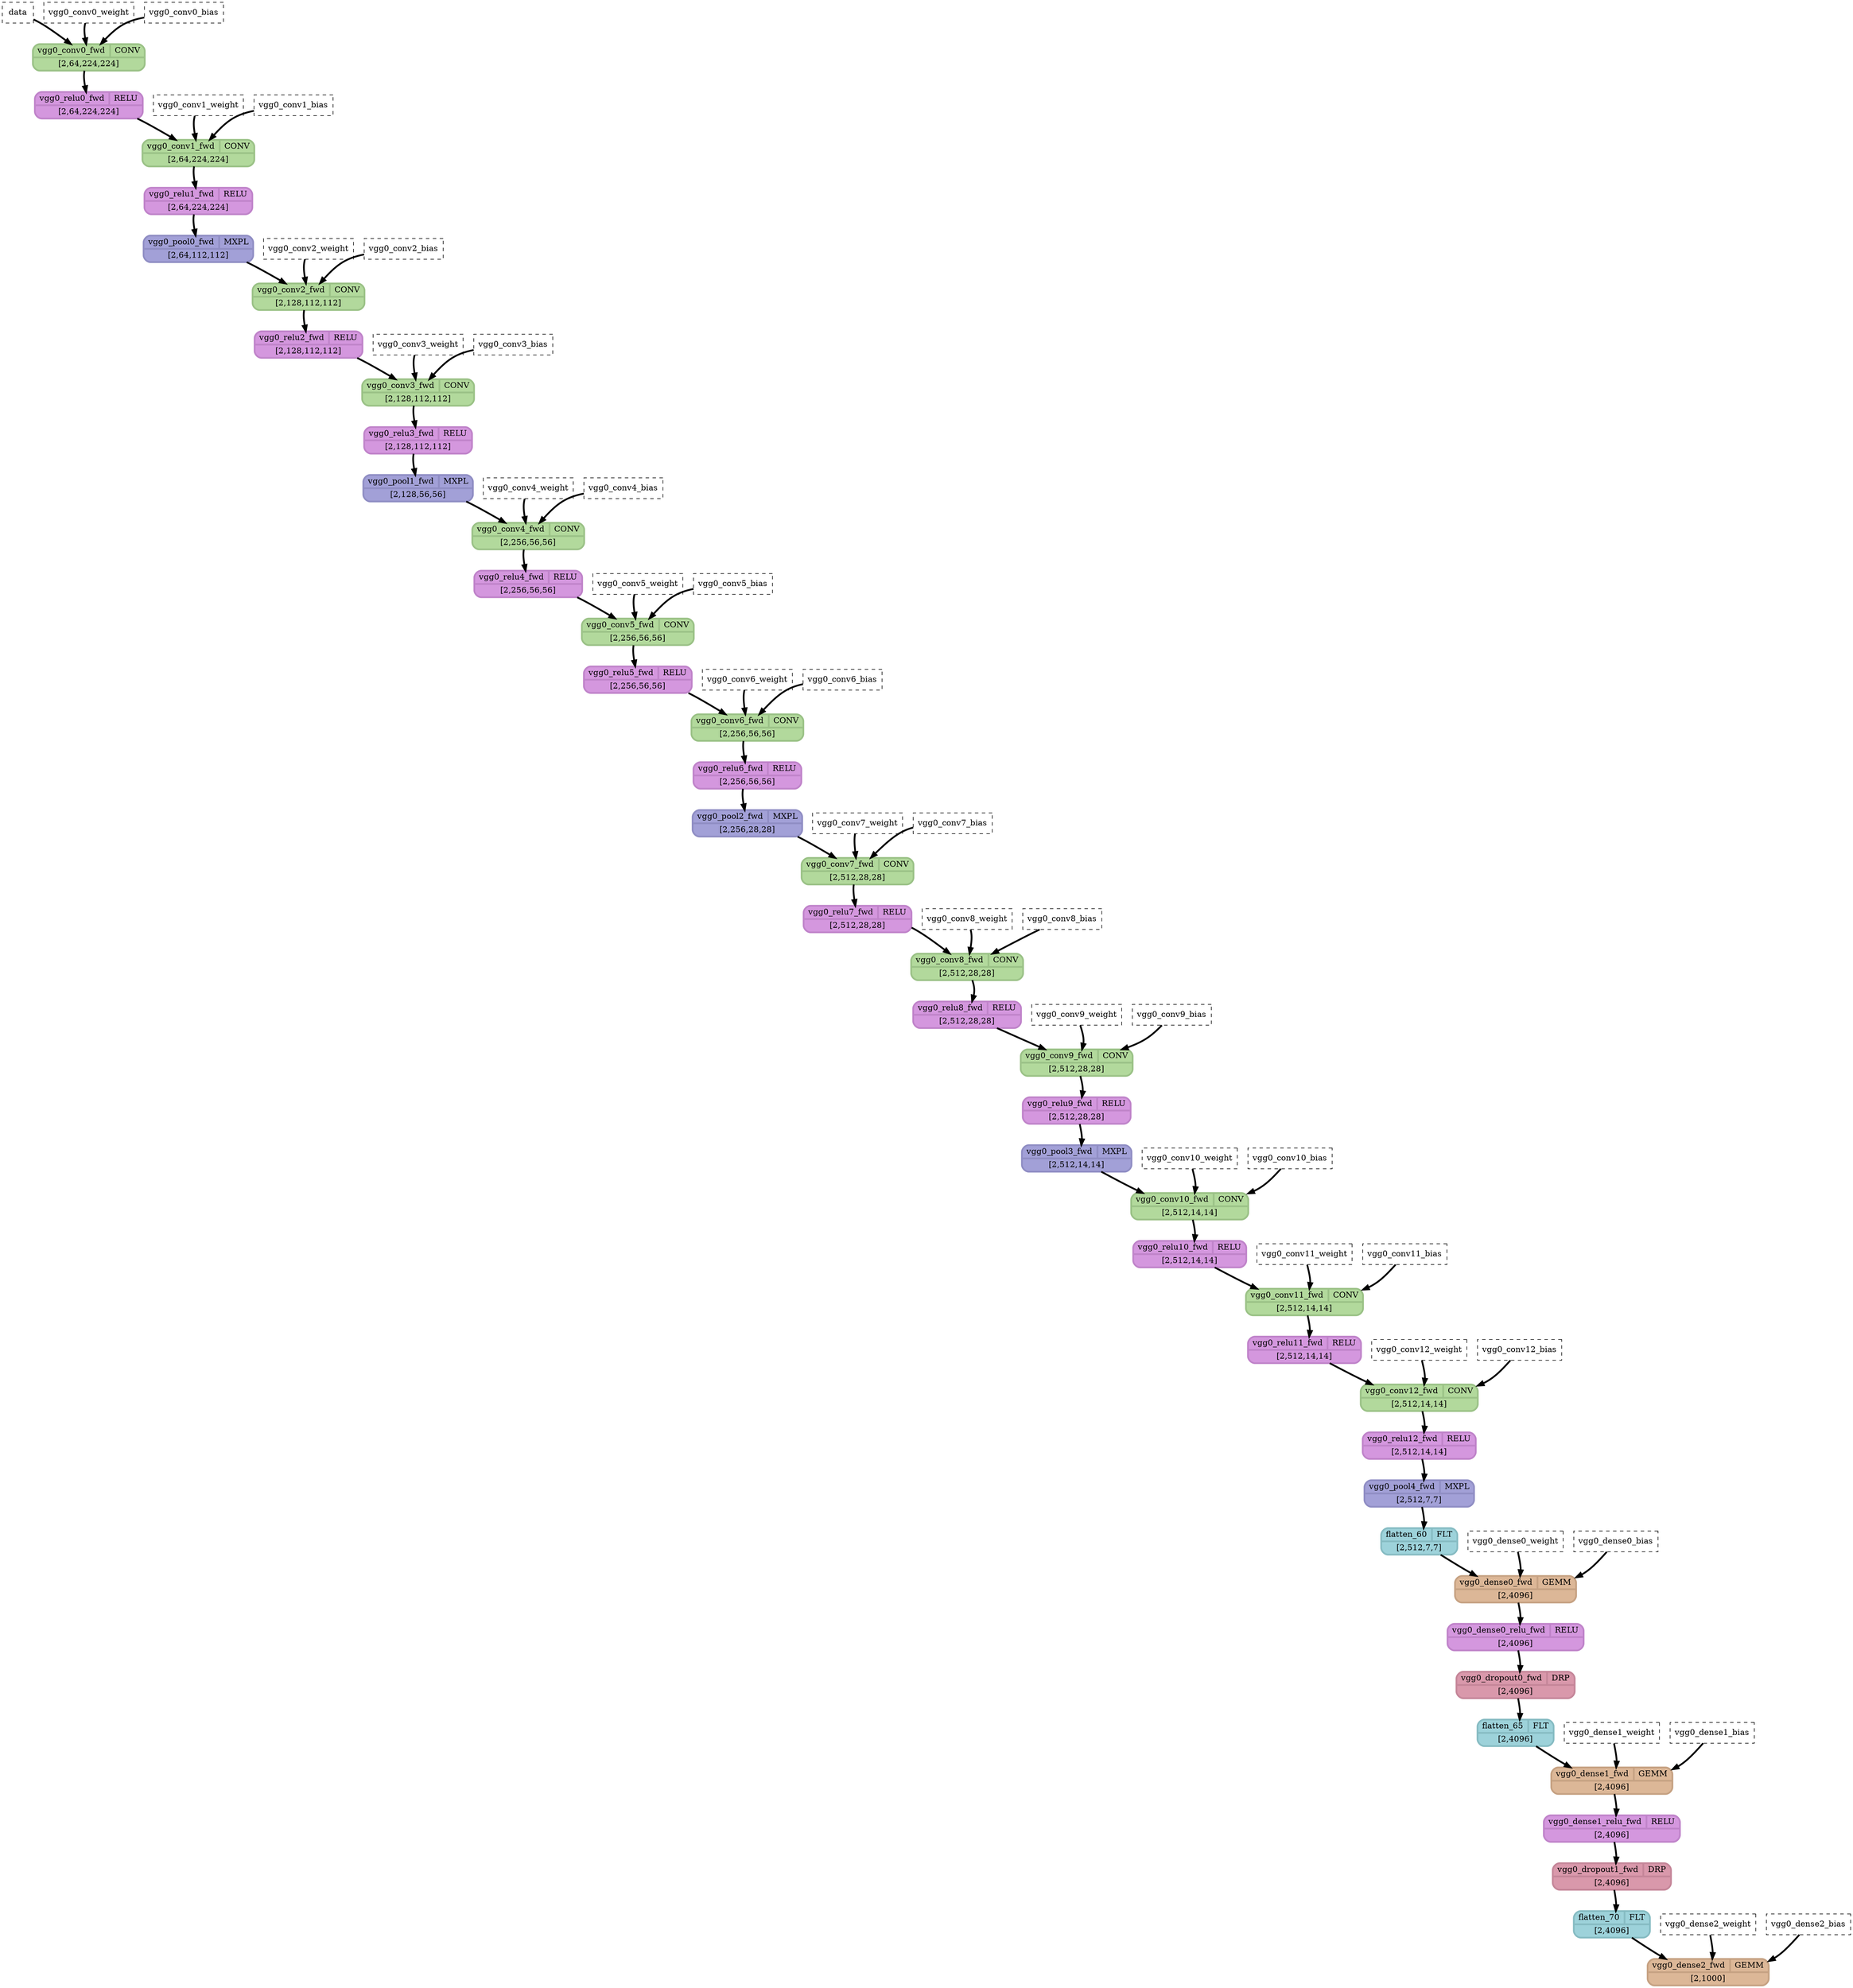 strict digraph {
  graph [
    rankdir="TB"
    overlap=prism
    overlap_shrink=true
    splines=curved
  ];
  node [
    shape=Mrecord
  ];
  edge [
    penwidth=3
  ];

  // Node definitions.
  "data" [
    id=0
    name="data"
    type=constant_input
    label="data"
    inputs=""
    outputs=""
    shape=box
    style="filled,dashed"
    fillcolor="white"
  ];
  "vgg0_conv0_weight" [
    id=1
    name="vgg0_conv0_weight"
    type=constant_input
    label="vgg0_conv0_weight"
    inputs=""
    outputs=""
    shape=box
    style="filled,dashed"
    fillcolor="white"
  ];
  "vgg0_conv0_bias" [
    id=2
    name="vgg0_conv0_bias"
    type=constant_input
    label="vgg0_conv0_bias"
    inputs=""
    outputs=""
    shape=box
    style="filled,dashed"
    fillcolor="white"
  ];
  "vgg0_conv0_fwd" [
    id=3
    name="vgg0_conv0_fwd"
    type=Conv
    label="{ {vgg0_conv0_fwd  | CONV} | [2,64,224,224] }"
    inputs="data;vgg0_conv0_weight;vgg0_conv0_bias"
    outputs="vgg0_conv0_fwd"
    penwidth=3
    style=filled
    color="#9bc287"
    fontcolor="#000000"
    fillcolor="#b2d99c"
  ];
  "vgg0_relu0_fwd" [
    id=4
    name="vgg0_relu0_fwd"
    type=Relu
    label="{ {vgg0_relu0_fwd  | RELU} | [2,64,224,224] }"
    inputs="vgg0_conv0_fwd"
    outputs="vgg0_relu0_fwd"
    penwidth=3
    style=filled
    color="#c084ca"
    fontcolor="#000000"
    fillcolor="#d497de"
  ];
  "vgg0_conv1_weight" [
    id=5
    name="vgg0_conv1_weight"
    type=constant_input
    label="vgg0_conv1_weight"
    inputs=""
    outputs=""
    shape=box
    style="filled,dashed"
    fillcolor="white"
  ];
  "vgg0_conv1_bias" [
    id=6
    name="vgg0_conv1_bias"
    type=constant_input
    label="vgg0_conv1_bias"
    inputs=""
    outputs=""
    shape=box
    style="filled,dashed"
    fillcolor="white"
  ];
  "vgg0_conv1_fwd" [
    id=7
    name="vgg0_conv1_fwd"
    type=Conv
    label="{ {vgg0_conv1_fwd  | CONV} | [2,64,224,224] }"
    inputs="vgg0_relu0_fwd;vgg0_conv1_weight;vgg0_conv1_bias"
    outputs="vgg0_conv1_fwd"
    penwidth=3
    style=filled
    color="#9bc287"
    fontcolor="#000000"
    fillcolor="#b2d99c"
  ];
  "vgg0_relu1_fwd" [
    id=8
    name="vgg0_relu1_fwd"
    type=Relu
    label="{ {vgg0_relu1_fwd  | RELU} | [2,64,224,224] }"
    inputs="vgg0_conv1_fwd"
    outputs="vgg0_relu1_fwd"
    penwidth=3
    style=filled
    color="#c084ca"
    fontcolor="#000000"
    fillcolor="#d497de"
  ];
  "vgg0_pool0_fwd" [
    id=9
    name="vgg0_pool0_fwd"
    type=MaxPool
    label="{ {vgg0_pool0_fwd  | MXPL} | [2,64,112,112] }"
    inputs="vgg0_relu1_fwd"
    outputs="vgg0_pool0_fwd"
    penwidth=3
    style=filled
    color="#908ec4"
    fontcolor="#000000"
    fillcolor="#a2a0d7"
  ];
  "vgg0_conv2_weight" [
    id=10
    name="vgg0_conv2_weight"
    type=constant_input
    label="vgg0_conv2_weight"
    inputs=""
    outputs=""
    shape=box
    style="filled,dashed"
    fillcolor="white"
  ];
  "vgg0_conv2_bias" [
    id=11
    name="vgg0_conv2_bias"
    type=constant_input
    label="vgg0_conv2_bias"
    inputs=""
    outputs=""
    shape=box
    style="filled,dashed"
    fillcolor="white"
  ];
  "vgg0_conv2_fwd" [
    id=12
    name="vgg0_conv2_fwd"
    type=Conv
    label="{ {vgg0_conv2_fwd  | CONV} | [2,128,112,112] }"
    inputs="vgg0_pool0_fwd;vgg0_conv2_weight;vgg0_conv2_bias"
    outputs="vgg0_conv2_fwd"
    penwidth=3
    style=filled
    color="#9bc287"
    fontcolor="#000000"
    fillcolor="#b2d99c"
  ];
  "vgg0_relu2_fwd" [
    id=13
    name="vgg0_relu2_fwd"
    type=Relu
    label="{ {vgg0_relu2_fwd  | RELU} | [2,128,112,112] }"
    inputs="vgg0_conv2_fwd"
    outputs="vgg0_relu2_fwd"
    penwidth=3
    style=filled
    color="#c084ca"
    fontcolor="#000000"
    fillcolor="#d497de"
  ];
  "vgg0_conv3_weight" [
    id=14
    name="vgg0_conv3_weight"
    type=constant_input
    label="vgg0_conv3_weight"
    inputs=""
    outputs=""
    shape=box
    style="filled,dashed"
    fillcolor="white"
  ];
  "vgg0_conv3_bias" [
    id=15
    name="vgg0_conv3_bias"
    type=constant_input
    label="vgg0_conv3_bias"
    inputs=""
    outputs=""
    shape=box
    style="filled,dashed"
    fillcolor="white"
  ];
  "vgg0_conv3_fwd" [
    id=16
    name="vgg0_conv3_fwd"
    type=Conv
    label="{ {vgg0_conv3_fwd  | CONV} | [2,128,112,112] }"
    inputs="vgg0_relu2_fwd;vgg0_conv3_weight;vgg0_conv3_bias"
    outputs="vgg0_conv3_fwd"
    penwidth=3
    style=filled
    color="#9bc287"
    fontcolor="#000000"
    fillcolor="#b2d99c"
  ];
  "vgg0_relu3_fwd" [
    id=17
    name="vgg0_relu3_fwd"
    type=Relu
    label="{ {vgg0_relu3_fwd  | RELU} | [2,128,112,112] }"
    inputs="vgg0_conv3_fwd"
    outputs="vgg0_relu3_fwd"
    penwidth=3
    style=filled
    color="#c084ca"
    fontcolor="#000000"
    fillcolor="#d497de"
  ];
  "vgg0_pool1_fwd" [
    id=18
    name="vgg0_pool1_fwd"
    type=MaxPool
    label="{ {vgg0_pool1_fwd  | MXPL} | [2,128,56,56] }"
    inputs="vgg0_relu3_fwd"
    outputs="vgg0_pool1_fwd"
    penwidth=3
    style=filled
    color="#908ec4"
    fontcolor="#000000"
    fillcolor="#a2a0d7"
  ];
  "vgg0_conv4_weight" [
    id=19
    name="vgg0_conv4_weight"
    type=constant_input
    label="vgg0_conv4_weight"
    inputs=""
    outputs=""
    shape=box
    style="filled,dashed"
    fillcolor="white"
  ];
  "vgg0_conv4_bias" [
    id=20
    name="vgg0_conv4_bias"
    type=constant_input
    label="vgg0_conv4_bias"
    inputs=""
    outputs=""
    shape=box
    style="filled,dashed"
    fillcolor="white"
  ];
  "vgg0_conv4_fwd" [
    id=21
    name="vgg0_conv4_fwd"
    type=Conv
    label="{ {vgg0_conv4_fwd  | CONV} | [2,256,56,56] }"
    inputs="vgg0_pool1_fwd;vgg0_conv4_weight;vgg0_conv4_bias"
    outputs="vgg0_conv4_fwd"
    penwidth=3
    style=filled
    color="#9bc287"
    fontcolor="#000000"
    fillcolor="#b2d99c"
  ];
  "vgg0_relu4_fwd" [
    id=22
    name="vgg0_relu4_fwd"
    type=Relu
    label="{ {vgg0_relu4_fwd  | RELU} | [2,256,56,56] }"
    inputs="vgg0_conv4_fwd"
    outputs="vgg0_relu4_fwd"
    penwidth=3
    style=filled
    color="#c084ca"
    fontcolor="#000000"
    fillcolor="#d497de"
  ];
  "vgg0_conv5_weight" [
    id=23
    name="vgg0_conv5_weight"
    type=constant_input
    label="vgg0_conv5_weight"
    inputs=""
    outputs=""
    shape=box
    style="filled,dashed"
    fillcolor="white"
  ];
  "vgg0_conv5_bias" [
    id=24
    name="vgg0_conv5_bias"
    type=constant_input
    label="vgg0_conv5_bias"
    inputs=""
    outputs=""
    shape=box
    style="filled,dashed"
    fillcolor="white"
  ];
  "vgg0_conv5_fwd" [
    id=25
    name="vgg0_conv5_fwd"
    type=Conv
    label="{ {vgg0_conv5_fwd  | CONV} | [2,256,56,56] }"
    inputs="vgg0_relu4_fwd;vgg0_conv5_weight;vgg0_conv5_bias"
    outputs="vgg0_conv5_fwd"
    penwidth=3
    style=filled
    color="#9bc287"
    fontcolor="#000000"
    fillcolor="#b2d99c"
  ];
  "vgg0_relu5_fwd" [
    id=26
    name="vgg0_relu5_fwd"
    type=Relu
    label="{ {vgg0_relu5_fwd  | RELU} | [2,256,56,56] }"
    inputs="vgg0_conv5_fwd"
    outputs="vgg0_relu5_fwd"
    penwidth=3
    style=filled
    color="#c084ca"
    fontcolor="#000000"
    fillcolor="#d497de"
  ];
  "vgg0_conv6_weight" [
    id=27
    name="vgg0_conv6_weight"
    type=constant_input
    label="vgg0_conv6_weight"
    inputs=""
    outputs=""
    shape=box
    style="filled,dashed"
    fillcolor="white"
  ];
  "vgg0_conv6_bias" [
    id=28
    name="vgg0_conv6_bias"
    type=constant_input
    label="vgg0_conv6_bias"
    inputs=""
    outputs=""
    shape=box
    style="filled,dashed"
    fillcolor="white"
  ];
  "vgg0_conv6_fwd" [
    id=29
    name="vgg0_conv6_fwd"
    type=Conv
    label="{ {vgg0_conv6_fwd  | CONV} | [2,256,56,56] }"
    inputs="vgg0_relu5_fwd;vgg0_conv6_weight;vgg0_conv6_bias"
    outputs="vgg0_conv6_fwd"
    penwidth=3
    style=filled
    color="#9bc287"
    fontcolor="#000000"
    fillcolor="#b2d99c"
  ];
  "vgg0_relu6_fwd" [
    id=30
    name="vgg0_relu6_fwd"
    type=Relu
    label="{ {vgg0_relu6_fwd  | RELU} | [2,256,56,56] }"
    inputs="vgg0_conv6_fwd"
    outputs="vgg0_relu6_fwd"
    penwidth=3
    style=filled
    color="#c084ca"
    fontcolor="#000000"
    fillcolor="#d497de"
  ];
  "vgg0_pool2_fwd" [
    id=31
    name="vgg0_pool2_fwd"
    type=MaxPool
    label="{ {vgg0_pool2_fwd  | MXPL} | [2,256,28,28] }"
    inputs="vgg0_relu6_fwd"
    outputs="vgg0_pool2_fwd"
    penwidth=3
    style=filled
    color="#908ec4"
    fontcolor="#000000"
    fillcolor="#a2a0d7"
  ];
  "vgg0_conv7_weight" [
    id=32
    name="vgg0_conv7_weight"
    type=constant_input
    label="vgg0_conv7_weight"
    inputs=""
    outputs=""
    shape=box
    style="filled,dashed"
    fillcolor="white"
  ];
  "vgg0_conv7_bias" [
    id=33
    name="vgg0_conv7_bias"
    type=constant_input
    label="vgg0_conv7_bias"
    inputs=""
    outputs=""
    shape=box
    style="filled,dashed"
    fillcolor="white"
  ];
  "vgg0_conv7_fwd" [
    id=34
    name="vgg0_conv7_fwd"
    type=Conv
    label="{ {vgg0_conv7_fwd  | CONV} | [2,512,28,28] }"
    inputs="vgg0_pool2_fwd;vgg0_conv7_weight;vgg0_conv7_bias"
    outputs="vgg0_conv7_fwd"
    penwidth=3
    style=filled
    color="#9bc287"
    fontcolor="#000000"
    fillcolor="#b2d99c"
  ];
  "vgg0_relu7_fwd" [
    id=35
    name="vgg0_relu7_fwd"
    type=Relu
    label="{ {vgg0_relu7_fwd  | RELU} | [2,512,28,28] }"
    inputs="vgg0_conv7_fwd"
    outputs="vgg0_relu7_fwd"
    penwidth=3
    style=filled
    color="#c084ca"
    fontcolor="#000000"
    fillcolor="#d497de"
  ];
  "vgg0_conv8_weight" [
    id=36
    name="vgg0_conv8_weight"
    type=constant_input
    label="vgg0_conv8_weight"
    inputs=""
    outputs=""
    shape=box
    style="filled,dashed"
    fillcolor="white"
  ];
  "vgg0_conv8_bias" [
    id=37
    name="vgg0_conv8_bias"
    type=constant_input
    label="vgg0_conv8_bias"
    inputs=""
    outputs=""
    shape=box
    style="filled,dashed"
    fillcolor="white"
  ];
  "vgg0_conv8_fwd" [
    id=38
    name="vgg0_conv8_fwd"
    type=Conv
    label="{ {vgg0_conv8_fwd  | CONV} | [2,512,28,28] }"
    inputs="vgg0_relu7_fwd;vgg0_conv8_weight;vgg0_conv8_bias"
    outputs="vgg0_conv8_fwd"
    penwidth=3
    style=filled
    color="#9bc287"
    fontcolor="#000000"
    fillcolor="#b2d99c"
  ];
  "vgg0_relu8_fwd" [
    id=39
    name="vgg0_relu8_fwd"
    type=Relu
    label="{ {vgg0_relu8_fwd  | RELU} | [2,512,28,28] }"
    inputs="vgg0_conv8_fwd"
    outputs="vgg0_relu8_fwd"
    penwidth=3
    style=filled
    color="#c084ca"
    fontcolor="#000000"
    fillcolor="#d497de"
  ];
  "vgg0_conv9_weight" [
    id=40
    name="vgg0_conv9_weight"
    type=constant_input
    label="vgg0_conv9_weight"
    inputs=""
    outputs=""
    shape=box
    style="filled,dashed"
    fillcolor="white"
  ];
  "vgg0_conv9_bias" [
    id=41
    name="vgg0_conv9_bias"
    type=constant_input
    label="vgg0_conv9_bias"
    inputs=""
    outputs=""
    shape=box
    style="filled,dashed"
    fillcolor="white"
  ];
  "vgg0_conv9_fwd" [
    id=42
    name="vgg0_conv9_fwd"
    type=Conv
    label="{ {vgg0_conv9_fwd  | CONV} | [2,512,28,28] }"
    inputs="vgg0_relu8_fwd;vgg0_conv9_weight;vgg0_conv9_bias"
    outputs="vgg0_conv9_fwd"
    penwidth=3
    style=filled
    color="#9bc287"
    fontcolor="#000000"
    fillcolor="#b2d99c"
  ];
  "vgg0_relu9_fwd" [
    id=43
    name="vgg0_relu9_fwd"
    type=Relu
    label="{ {vgg0_relu9_fwd  | RELU} | [2,512,28,28] }"
    inputs="vgg0_conv9_fwd"
    outputs="vgg0_relu9_fwd"
    penwidth=3
    style=filled
    color="#c084ca"
    fontcolor="#000000"
    fillcolor="#d497de"
  ];
  "vgg0_pool3_fwd" [
    id=44
    name="vgg0_pool3_fwd"
    type=MaxPool
    label="{ {vgg0_pool3_fwd  | MXPL} | [2,512,14,14] }"
    inputs="vgg0_relu9_fwd"
    outputs="vgg0_pool3_fwd"
    penwidth=3
    style=filled
    color="#908ec4"
    fontcolor="#000000"
    fillcolor="#a2a0d7"
  ];
  "vgg0_conv10_weight" [
    id=45
    name="vgg0_conv10_weight"
    type=constant_input
    label="vgg0_conv10_weight"
    inputs=""
    outputs=""
    shape=box
    style="filled,dashed"
    fillcolor="white"
  ];
  "vgg0_conv10_bias" [
    id=46
    name="vgg0_conv10_bias"
    type=constant_input
    label="vgg0_conv10_bias"
    inputs=""
    outputs=""
    shape=box
    style="filled,dashed"
    fillcolor="white"
  ];
  "vgg0_conv10_fwd" [
    id=47
    name="vgg0_conv10_fwd"
    type=Conv
    label="{ {vgg0_conv10_fwd  | CONV} | [2,512,14,14] }"
    inputs="vgg0_pool3_fwd;vgg0_conv10_weight;vgg0_conv10_bias"
    outputs="vgg0_conv10_fwd"
    penwidth=3
    style=filled
    color="#9bc287"
    fontcolor="#000000"
    fillcolor="#b2d99c"
  ];
  "vgg0_relu10_fwd" [
    id=48
    name="vgg0_relu10_fwd"
    type=Relu
    label="{ {vgg0_relu10_fwd  | RELU} | [2,512,14,14] }"
    inputs="vgg0_conv10_fwd"
    outputs="vgg0_relu10_fwd"
    penwidth=3
    style=filled
    color="#c084ca"
    fontcolor="#000000"
    fillcolor="#d497de"
  ];
  "vgg0_conv11_weight" [
    id=49
    name="vgg0_conv11_weight"
    type=constant_input
    label="vgg0_conv11_weight"
    inputs=""
    outputs=""
    shape=box
    style="filled,dashed"
    fillcolor="white"
  ];
  "vgg0_conv11_bias" [
    id=50
    name="vgg0_conv11_bias"
    type=constant_input
    label="vgg0_conv11_bias"
    inputs=""
    outputs=""
    shape=box
    style="filled,dashed"
    fillcolor="white"
  ];
  "vgg0_conv11_fwd" [
    id=51
    name="vgg0_conv11_fwd"
    type=Conv
    label="{ {vgg0_conv11_fwd  | CONV} | [2,512,14,14] }"
    inputs="vgg0_relu10_fwd;vgg0_conv11_weight;vgg0_conv11_bias"
    outputs="vgg0_conv11_fwd"
    penwidth=3
    style=filled
    color="#9bc287"
    fontcolor="#000000"
    fillcolor="#b2d99c"
  ];
  "vgg0_relu11_fwd" [
    id=52
    name="vgg0_relu11_fwd"
    type=Relu
    label="{ {vgg0_relu11_fwd  | RELU} | [2,512,14,14] }"
    inputs="vgg0_conv11_fwd"
    outputs="vgg0_relu11_fwd"
    penwidth=3
    style=filled
    color="#c084ca"
    fontcolor="#000000"
    fillcolor="#d497de"
  ];
  "vgg0_conv12_weight" [
    id=53
    name="vgg0_conv12_weight"
    type=constant_input
    label="vgg0_conv12_weight"
    inputs=""
    outputs=""
    shape=box
    style="filled,dashed"
    fillcolor="white"
  ];
  "vgg0_conv12_bias" [
    id=54
    name="vgg0_conv12_bias"
    type=constant_input
    label="vgg0_conv12_bias"
    inputs=""
    outputs=""
    shape=box
    style="filled,dashed"
    fillcolor="white"
  ];
  "vgg0_conv12_fwd" [
    id=55
    name="vgg0_conv12_fwd"
    type=Conv
    label="{ {vgg0_conv12_fwd  | CONV} | [2,512,14,14] }"
    inputs="vgg0_relu11_fwd;vgg0_conv12_weight;vgg0_conv12_bias"
    outputs="vgg0_conv12_fwd"
    penwidth=3
    style=filled
    color="#9bc287"
    fontcolor="#000000"
    fillcolor="#b2d99c"
  ];
  "vgg0_relu12_fwd" [
    id=56
    name="vgg0_relu12_fwd"
    type=Relu
    label="{ {vgg0_relu12_fwd  | RELU} | [2,512,14,14] }"
    inputs="vgg0_conv12_fwd"
    outputs="vgg0_relu12_fwd"
    penwidth=3
    style=filled
    color="#c084ca"
    fontcolor="#000000"
    fillcolor="#d497de"
  ];
  "vgg0_pool4_fwd" [
    id=57
    name="vgg0_pool4_fwd"
    type=MaxPool
    label="{ {vgg0_pool4_fwd  | MXPL} | [2,512,7,7] }"
    inputs="vgg0_relu12_fwd"
    outputs="vgg0_pool4_fwd"
    penwidth=3
    style=filled
    color="#908ec4"
    fontcolor="#000000"
    fillcolor="#a2a0d7"
  ];
  "flatten_60" [
    id=58
    name="flatten_60"
    type=Flatten
    label="{ {flatten_60  | FLT} | [2,512,7,7] }"
    inputs="vgg0_pool4_fwd"
    outputs="flatten_60"
    penwidth=3
    style=filled
    color="#87bcc3"
    fontcolor="#000000"
    fillcolor="#9dd2da"
  ];
  "vgg0_dense0_weight" [
    id=59
    name="vgg0_dense0_weight"
    type=constant_input
    label="vgg0_dense0_weight"
    inputs=""
    outputs=""
    shape=box
    style="filled,dashed"
    fillcolor="white"
  ];
  "vgg0_dense0_bias" [
    id=60
    name="vgg0_dense0_bias"
    type=constant_input
    label="vgg0_dense0_bias"
    inputs=""
    outputs=""
    shape=box
    style="filled,dashed"
    fillcolor="white"
  ];
  "vgg0_dense0_fwd" [
    id=61
    name="vgg0_dense0_fwd"
    type=Gemm
    label="{ {vgg0_dense0_fwd  | GEMM} | [2,4096] }"
    inputs="flatten_60;vgg0_dense0_weight;vgg0_dense0_bias"
    outputs="vgg0_dense0_fwd"
    penwidth=3
    style=filled
    color="#c6a283"
    fontcolor="#000000"
    fillcolor="#dcb797"
  ];
  "vgg0_dense0_relu_fwd" [
    id=62
    name="vgg0_dense0_relu_fwd"
    type=Relu
    label="{ {vgg0_dense0_relu_fwd  | RELU} | [2,4096] }"
    inputs="vgg0_dense0_fwd"
    outputs="vgg0_dense0_relu_fwd"
    penwidth=3
    style=filled
    color="#c084ca"
    fontcolor="#000000"
    fillcolor="#d497de"
  ];
  "vgg0_dropout0_fwd" [
    id=63
    name="vgg0_dropout0_fwd"
    type=Dropout
    label="{ {vgg0_dropout0_fwd  | DRP} | [2,4096] }"
    inputs="vgg0_dense0_relu_fwd"
    outputs="vgg0_dropout0_fwd"
    penwidth=3
    style=filled
    color="#c58699"
    fontcolor="#000000"
    fillcolor="#d998ab"
  ];
  "flatten_65" [
    id=64
    name="flatten_65"
    type=Flatten
    label="{ {flatten_65  | FLT} | [2,4096] }"
    inputs="vgg0_dropout0_fwd"
    outputs="flatten_65"
    penwidth=3
    style=filled
    color="#87bcc3"
    fontcolor="#000000"
    fillcolor="#9dd2da"
  ];
  "vgg0_dense1_weight" [
    id=65
    name="vgg0_dense1_weight"
    type=constant_input
    label="vgg0_dense1_weight"
    inputs=""
    outputs=""
    shape=box
    style="filled,dashed"
    fillcolor="white"
  ];
  "vgg0_dense1_bias" [
    id=66
    name="vgg0_dense1_bias"
    type=constant_input
    label="vgg0_dense1_bias"
    inputs=""
    outputs=""
    shape=box
    style="filled,dashed"
    fillcolor="white"
  ];
  "vgg0_dense1_fwd" [
    id=67
    name="vgg0_dense1_fwd"
    type=Gemm
    label="{ {vgg0_dense1_fwd  | GEMM} | [2,4096] }"
    inputs="flatten_65;vgg0_dense1_weight;vgg0_dense1_bias"
    outputs="vgg0_dense1_fwd"
    penwidth=3
    style=filled
    color="#c6a283"
    fontcolor="#000000"
    fillcolor="#dcb797"
  ];
  "vgg0_dense1_relu_fwd" [
    id=68
    name="vgg0_dense1_relu_fwd"
    type=Relu
    label="{ {vgg0_dense1_relu_fwd  | RELU} | [2,4096] }"
    inputs="vgg0_dense1_fwd"
    outputs="vgg0_dense1_relu_fwd"
    penwidth=3
    style=filled
    color="#c084ca"
    fontcolor="#000000"
    fillcolor="#d497de"
  ];
  "vgg0_dropout1_fwd" [
    id=69
    name="vgg0_dropout1_fwd"
    type=Dropout
    label="{ {vgg0_dropout1_fwd  | DRP} | [2,4096] }"
    inputs="vgg0_dense1_relu_fwd"
    outputs="vgg0_dropout1_fwd"
    penwidth=3
    style=filled
    color="#c58699"
    fontcolor="#000000"
    fillcolor="#d998ab"
  ];
  "flatten_70" [
    id=70
    name="flatten_70"
    type=Flatten
    label="{ {flatten_70  | FLT} | [2,4096] }"
    inputs="vgg0_dropout1_fwd"
    outputs="flatten_70"
    penwidth=3
    style=filled
    color="#87bcc3"
    fontcolor="#000000"
    fillcolor="#9dd2da"
  ];
  "vgg0_dense2_weight" [
    id=71
    name="vgg0_dense2_weight"
    type=constant_input
    label="vgg0_dense2_weight"
    inputs=""
    outputs=""
    shape=box
    style="filled,dashed"
    fillcolor="white"
  ];
  "vgg0_dense2_bias" [
    id=72
    name="vgg0_dense2_bias"
    type=constant_input
    label="vgg0_dense2_bias"
    inputs=""
    outputs=""
    shape=box
    style="filled,dashed"
    fillcolor="white"
  ];
  "vgg0_dense2_fwd" [
    id=73
    name="vgg0_dense2_fwd"
    type=Gemm
    label="{ {vgg0_dense2_fwd  | GEMM} | [2,1000] }"
    inputs="flatten_70;vgg0_dense2_weight;vgg0_dense2_bias"
    outputs="vgg0_dense2_fwd"
    penwidth=3
    style=filled
    color="#c6a283"
    fontcolor="#000000"
    fillcolor="#dcb797"
  ];

  // Edge definitions.
  "data" -> "vgg0_conv0_fwd";
  "vgg0_conv0_weight" -> "vgg0_conv0_fwd";
  "vgg0_conv0_bias" -> "vgg0_conv0_fwd";
  "vgg0_conv0_fwd" -> "vgg0_relu0_fwd";
  "vgg0_relu0_fwd" -> "vgg0_conv1_fwd";
  "vgg0_conv1_weight" -> "vgg0_conv1_fwd";
  "vgg0_conv1_bias" -> "vgg0_conv1_fwd";
  "vgg0_conv1_fwd" -> "vgg0_relu1_fwd";
  "vgg0_relu1_fwd" -> "vgg0_pool0_fwd";
  "vgg0_pool0_fwd" -> "vgg0_conv2_fwd";
  "vgg0_conv2_weight" -> "vgg0_conv2_fwd";
  "vgg0_conv2_bias" -> "vgg0_conv2_fwd";
  "vgg0_conv2_fwd" -> "vgg0_relu2_fwd";
  "vgg0_relu2_fwd" -> "vgg0_conv3_fwd";
  "vgg0_conv3_weight" -> "vgg0_conv3_fwd";
  "vgg0_conv3_bias" -> "vgg0_conv3_fwd";
  "vgg0_conv3_fwd" -> "vgg0_relu3_fwd";
  "vgg0_relu3_fwd" -> "vgg0_pool1_fwd";
  "vgg0_pool1_fwd" -> "vgg0_conv4_fwd";
  "vgg0_conv4_weight" -> "vgg0_conv4_fwd";
  "vgg0_conv4_bias" -> "vgg0_conv4_fwd";
  "vgg0_conv4_fwd" -> "vgg0_relu4_fwd";
  "vgg0_relu4_fwd" -> "vgg0_conv5_fwd";
  "vgg0_conv5_weight" -> "vgg0_conv5_fwd";
  "vgg0_conv5_bias" -> "vgg0_conv5_fwd";
  "vgg0_conv5_fwd" -> "vgg0_relu5_fwd";
  "vgg0_relu5_fwd" -> "vgg0_conv6_fwd";
  "vgg0_conv6_weight" -> "vgg0_conv6_fwd";
  "vgg0_conv6_bias" -> "vgg0_conv6_fwd";
  "vgg0_conv6_fwd" -> "vgg0_relu6_fwd";
  "vgg0_relu6_fwd" -> "vgg0_pool2_fwd";
  "vgg0_pool2_fwd" -> "vgg0_conv7_fwd";
  "vgg0_conv7_weight" -> "vgg0_conv7_fwd";
  "vgg0_conv7_bias" -> "vgg0_conv7_fwd";
  "vgg0_conv7_fwd" -> "vgg0_relu7_fwd";
  "vgg0_relu7_fwd" -> "vgg0_conv8_fwd";
  "vgg0_conv8_weight" -> "vgg0_conv8_fwd";
  "vgg0_conv8_bias" -> "vgg0_conv8_fwd";
  "vgg0_conv8_fwd" -> "vgg0_relu8_fwd";
  "vgg0_relu8_fwd" -> "vgg0_conv9_fwd";
  "vgg0_conv9_weight" -> "vgg0_conv9_fwd";
  "vgg0_conv9_bias" -> "vgg0_conv9_fwd";
  "vgg0_conv9_fwd" -> "vgg0_relu9_fwd";
  "vgg0_relu9_fwd" -> "vgg0_pool3_fwd";
  "vgg0_pool3_fwd" -> "vgg0_conv10_fwd";
  "vgg0_conv10_weight" -> "vgg0_conv10_fwd";
  "vgg0_conv10_bias" -> "vgg0_conv10_fwd";
  "vgg0_conv10_fwd" -> "vgg0_relu10_fwd";
  "vgg0_relu10_fwd" -> "vgg0_conv11_fwd";
  "vgg0_conv11_weight" -> "vgg0_conv11_fwd";
  "vgg0_conv11_bias" -> "vgg0_conv11_fwd";
  "vgg0_conv11_fwd" -> "vgg0_relu11_fwd";
  "vgg0_relu11_fwd" -> "vgg0_conv12_fwd";
  "vgg0_conv12_weight" -> "vgg0_conv12_fwd";
  "vgg0_conv12_bias" -> "vgg0_conv12_fwd";
  "vgg0_conv12_fwd" -> "vgg0_relu12_fwd";
  "vgg0_relu12_fwd" -> "vgg0_pool4_fwd";
  "vgg0_pool4_fwd" -> "flatten_60";
  "flatten_60" -> "vgg0_dense0_fwd";
  "vgg0_dense0_weight" -> "vgg0_dense0_fwd";
  "vgg0_dense0_bias" -> "vgg0_dense0_fwd";
  "vgg0_dense0_fwd" -> "vgg0_dense0_relu_fwd";
  "vgg0_dense0_relu_fwd" -> "vgg0_dropout0_fwd";
  "vgg0_dropout0_fwd" -> "flatten_65";
  "flatten_65" -> "vgg0_dense1_fwd";
  "vgg0_dense1_weight" -> "vgg0_dense1_fwd";
  "vgg0_dense1_bias" -> "vgg0_dense1_fwd";
  "vgg0_dense1_fwd" -> "vgg0_dense1_relu_fwd";
  "vgg0_dense1_relu_fwd" -> "vgg0_dropout1_fwd";
  "vgg0_dropout1_fwd" -> "flatten_70";
  "flatten_70" -> "vgg0_dense2_fwd";
  "vgg0_dense2_weight" -> "vgg0_dense2_fwd";
  "vgg0_dense2_bias" -> "vgg0_dense2_fwd";
}